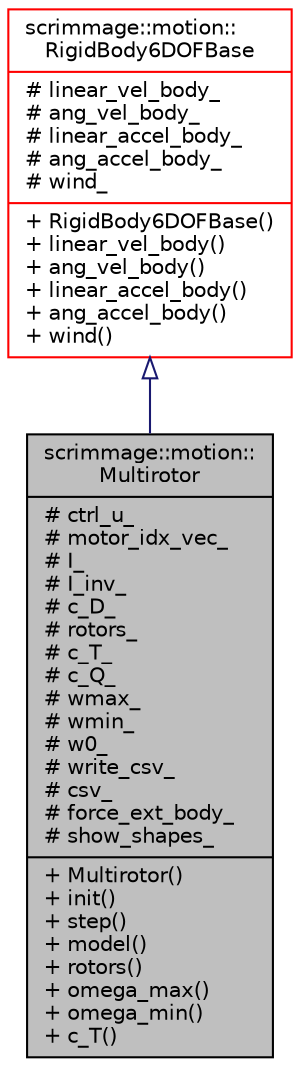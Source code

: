 digraph "scrimmage::motion::Multirotor"
{
 // LATEX_PDF_SIZE
  edge [fontname="Helvetica",fontsize="10",labelfontname="Helvetica",labelfontsize="10"];
  node [fontname="Helvetica",fontsize="10",shape=record];
  Node1 [label="{scrimmage::motion::\lMultirotor\n|# ctrl_u_\l# motor_idx_vec_\l# I_\l# I_inv_\l# c_D_\l# rotors_\l# c_T_\l# c_Q_\l# wmax_\l# wmin_\l# w0_\l# write_csv_\l# csv_\l# force_ext_body_\l# show_shapes_\l|+ Multirotor()\l+ init()\l+ step()\l+ model()\l+ rotors()\l+ omega_max()\l+ omega_min()\l+ c_T()\l}",height=0.2,width=0.4,color="black", fillcolor="grey75", style="filled", fontcolor="black",tooltip=" "];
  Node2 -> Node1 [dir="back",color="midnightblue",fontsize="10",style="solid",arrowtail="onormal",fontname="Helvetica"];
  Node2 [label="{scrimmage::motion::\lRigidBody6DOFBase\n|# linear_vel_body_\l# ang_vel_body_\l# linear_accel_body_\l# ang_accel_body_\l# wind_\l|+ RigidBody6DOFBase()\l+ linear_vel_body()\l+ ang_vel_body()\l+ linear_accel_body()\l+ ang_accel_body()\l+ wind()\l}",height=0.2,width=0.4,color="red", fillcolor="white", style="filled",URL="$classscrimmage_1_1motion_1_1RigidBody6DOFBase.html",tooltip=" "];
}
